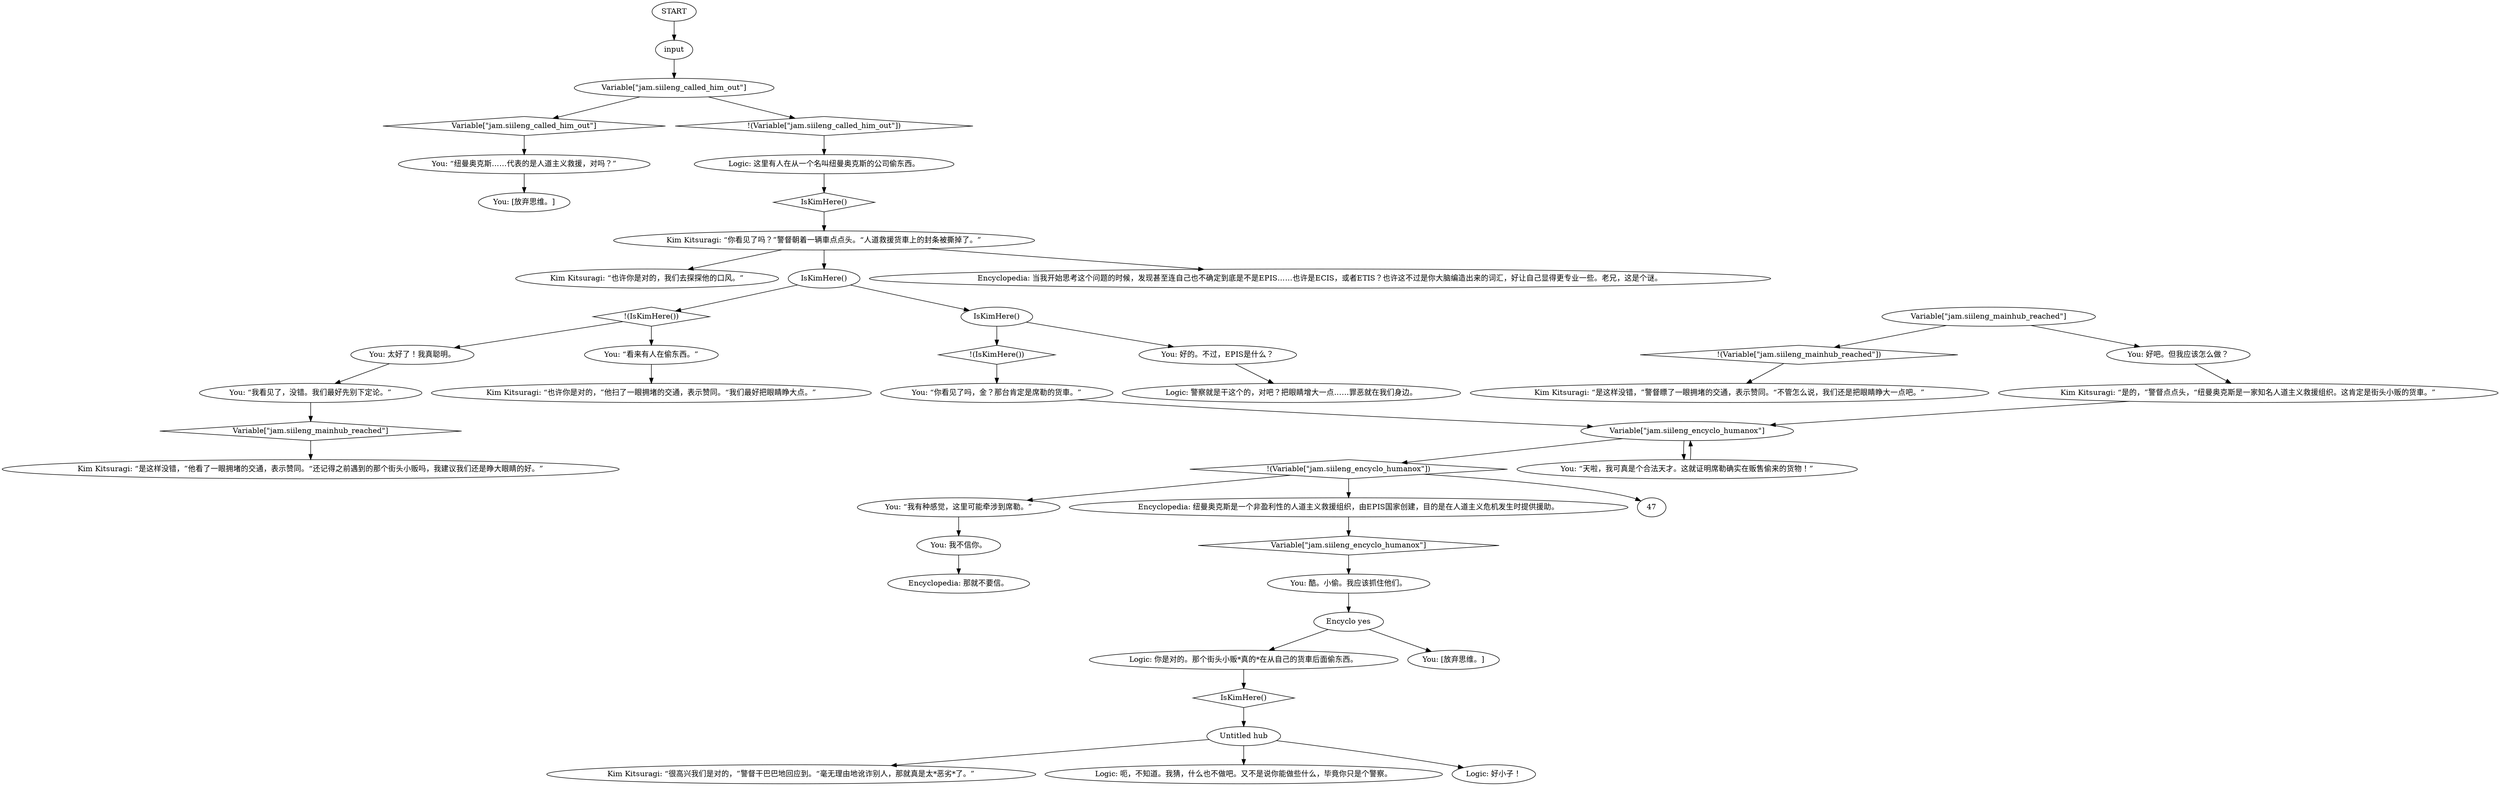 # JAM ORB / logic orb
# logic afterthought about the humanitarian guy being all suspicious and whatnot
# ==================================================
digraph G {
	  0 [label="START"];
	  1 [label="input"];
	  2 [label="Kim Kitsuragi: “你看见了吗？”警督朝着一辆車点点头。“人道救援货車上的封条被撕掉了。”"];
	  3 [label="Kim Kitsuragi: “是这样没错，”他看了一眼拥堵的交通，表示赞同。“还记得之前遇到的那个街头小贩吗，我建议我们还是睁大眼睛的好。”"];
	  4 [label="Untitled hub"];
	  5 [label="You: 太好了！我真聪明。"];
	  6 [label="Kim Kitsuragi: “是这样没错，”警督瞟了一眼拥堵的交通，表示赞同。“不管怎么说，我们还是把眼睛睁大一点吧。”"];
	  7 [label="Logic: 这里有人在从一个名叫纽曼奥克斯的公司偷东西。"];
	  8 [label="Kim Kitsuragi: “也许你是对的，”他扫了一眼拥堵的交通，表示赞同。“我们最好把眼睛睁大点。”"];
	  9 [label="Encyclopedia: 那就不要信。"];
	  10 [label="Variable[\"jam.siileng_called_him_out\"]"];
	  11 [label="Variable[\"jam.siileng_called_him_out\"]", shape=diamond];
	  12 [label="!(Variable[\"jam.siileng_called_him_out\"])", shape=diamond];
	  13 [label="Variable[\"jam.siileng_mainhub_reached\"]"];
	  14 [label="Variable[\"jam.siileng_mainhub_reached\"]", shape=diamond];
	  15 [label="!(Variable[\"jam.siileng_mainhub_reached\"])", shape=diamond];
	  16 [label="You: 好吧。但我应该怎么做？"];
	  17 [label="You: “我有种感觉，这里可能牵涉到席勒。”"];
	  18 [label="Kim Kitsuragi: “也许你是对的，我们去探探他的口风。”"];
	  19 [label="You: 我不信你。"];
	  20 [label="Logic: 你是对的。那个街头小贩*真的*在从自己的货車后面偷东西。"];
	  21 [label="You: “纽曼奥克斯……代表的是人道主义救援，对吗？”"];
	  22 [label="Kim Kitsuragi: “很高兴我们是对的，”警督干巴巴地回应到。“毫无理由地讹诈别人，那就真是太*恶劣*了。”"];
	  23 [label="Variable[\"jam.siileng_encyclo_humanox\"]"];
	  24 [label="Variable[\"jam.siileng_encyclo_humanox\"]", shape=diamond];
	  25 [label="!(Variable[\"jam.siileng_encyclo_humanox\"])", shape=diamond];
	  26 [label="You: “天啦，我可真是个合法天才。这就证明席勒确实在贩售偷来的货物！”"];
	  27 [label="Logic: 呃，不知道。我猜，什么也不做吧。又不是说你能做些什么，毕竟你只是个警察。"];
	  28 [label="Kim Kitsuragi: “是的，”警督点点头，“纽曼奥克斯是一家知名人道主义救援组织。这肯定是街头小贩的货車。”"];
	  29 [label="You: [放弃思维。]"];
	  30 [label="Encyclopedia: 纽曼奥克斯是一个非盈利性的人道主义救援组织，由EPIS国家创建，目的是在人道主义危机发生时提供援助。"];
	  31 [label="You: “你看见了吗，金？那台肯定是席勒的货車。”"];
	  32 [label="Logic: 好小子！"];
	  33 [label="You: “我看见了，没错。我们最好先别下定论。”"];
	  34 [label="IsKimHere()"];
	  35 [label="IsKimHere()", shape=diamond];
	  36 [label="!(IsKimHere())", shape=diamond];
	  37 [label="IsKimHere()"];
	  38 [label="IsKimHere()", shape=diamond];
	  39 [label="!(IsKimHere())", shape=diamond];
	  40 [label="You: 好的。不过，EPIS是什么？"];
	  41 [label="You: [放弃思维。]"];
	  42 [label="You: “看来有人在偷东西。”"];
	  43 [label="Encyclopedia: 当我开始思考这个问题的时候，发现甚至连自己也不确定到底是不是EPIS……也许是ECIS，或者ETIS？也许这不过是你大脑编造出来的词汇，好让自己显得更专业一些。老兄，这是个谜。"];
	  44 [label="Logic: 警察就是干这个的，对吧？把眼睛增大一点……罪恶就在我们身边。"];
	  45 [label="Encyclo yes"];
	  46 [label="You: 酷。小偷。我应该抓住他们。"];
	  0 -> 1
	  1 -> 10
	  2 -> 18
	  2 -> 43
	  2 -> 34
	  4 -> 32
	  4 -> 27
	  4 -> 22
	  5 -> 33
	  7 -> 38
	  10 -> 11
	  10 -> 12
	  11 -> 21
	  12 -> 7
	  13 -> 16
	  13 -> 15
	  14 -> 3
	  15 -> 6
	  16 -> 28
	  17 -> 19
	  19 -> 9
	  20 -> 35
	  21 -> 29
	  23 -> 25
	  23 -> 26
	  24 -> 46
	  25 -> 17
	  25 -> 30
	  25 -> 47
	  26 -> 23
	  28 -> 23
	  30 -> 24
	  31 -> 23
	  33 -> 14
	  34 -> 36
	  34 -> 37
	  35 -> 4
	  36 -> 42
	  36 -> 5
	  37 -> 40
	  37 -> 39
	  38 -> 2
	  39 -> 31
	  40 -> 44
	  42 -> 8
	  45 -> 41
	  45 -> 20
	  46 -> 45
}

